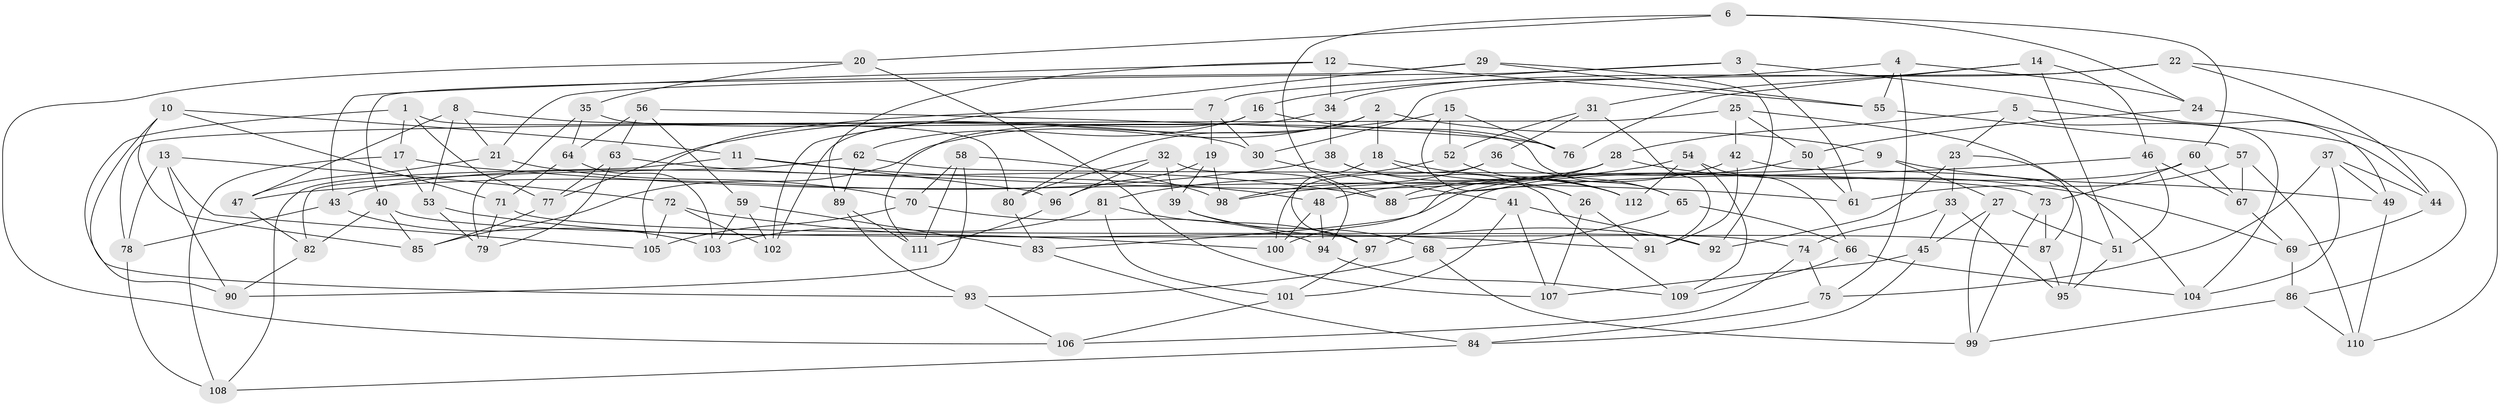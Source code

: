 // Generated by graph-tools (version 1.1) at 2025/02/03/09/25 03:02:55]
// undirected, 112 vertices, 224 edges
graph export_dot {
graph [start="1"]
  node [color=gray90,style=filled];
  1;
  2;
  3;
  4;
  5;
  6;
  7;
  8;
  9;
  10;
  11;
  12;
  13;
  14;
  15;
  16;
  17;
  18;
  19;
  20;
  21;
  22;
  23;
  24;
  25;
  26;
  27;
  28;
  29;
  30;
  31;
  32;
  33;
  34;
  35;
  36;
  37;
  38;
  39;
  40;
  41;
  42;
  43;
  44;
  45;
  46;
  47;
  48;
  49;
  50;
  51;
  52;
  53;
  54;
  55;
  56;
  57;
  58;
  59;
  60;
  61;
  62;
  63;
  64;
  65;
  66;
  67;
  68;
  69;
  70;
  71;
  72;
  73;
  74;
  75;
  76;
  77;
  78;
  79;
  80;
  81;
  82;
  83;
  84;
  85;
  86;
  87;
  88;
  89;
  90;
  91;
  92;
  93;
  94;
  95;
  96;
  97;
  98;
  99;
  100;
  101;
  102;
  103;
  104;
  105;
  106;
  107;
  108;
  109;
  110;
  111;
  112;
  1 -- 77;
  1 -- 90;
  1 -- 17;
  1 -- 80;
  2 -- 18;
  2 -- 80;
  2 -- 85;
  2 -- 9;
  3 -- 49;
  3 -- 7;
  3 -- 21;
  3 -- 61;
  4 -- 75;
  4 -- 55;
  4 -- 16;
  4 -- 24;
  5 -- 28;
  5 -- 104;
  5 -- 23;
  5 -- 44;
  6 -- 88;
  6 -- 60;
  6 -- 20;
  6 -- 24;
  7 -- 105;
  7 -- 19;
  7 -- 30;
  8 -- 47;
  8 -- 53;
  8 -- 21;
  8 -- 30;
  9 -- 49;
  9 -- 27;
  9 -- 83;
  10 -- 71;
  10 -- 93;
  10 -- 85;
  10 -- 11;
  11 -- 108;
  11 -- 96;
  11 -- 48;
  12 -- 55;
  12 -- 89;
  12 -- 34;
  12 -- 43;
  13 -- 72;
  13 -- 90;
  13 -- 105;
  13 -- 78;
  14 -- 46;
  14 -- 51;
  14 -- 31;
  14 -- 76;
  15 -- 26;
  15 -- 77;
  15 -- 52;
  15 -- 76;
  16 -- 76;
  16 -- 62;
  16 -- 102;
  17 -- 61;
  17 -- 53;
  17 -- 108;
  18 -- 112;
  18 -- 97;
  18 -- 26;
  19 -- 98;
  19 -- 39;
  19 -- 96;
  20 -- 35;
  20 -- 107;
  20 -- 106;
  21 -- 70;
  21 -- 47;
  22 -- 44;
  22 -- 110;
  22 -- 34;
  22 -- 30;
  23 -- 33;
  23 -- 92;
  23 -- 87;
  24 -- 86;
  24 -- 50;
  25 -- 104;
  25 -- 50;
  25 -- 42;
  25 -- 78;
  26 -- 91;
  26 -- 107;
  27 -- 99;
  27 -- 51;
  27 -- 45;
  28 -- 48;
  28 -- 69;
  28 -- 43;
  29 -- 102;
  29 -- 55;
  29 -- 40;
  29 -- 92;
  30 -- 41;
  31 -- 52;
  31 -- 91;
  31 -- 36;
  32 -- 96;
  32 -- 39;
  32 -- 80;
  32 -- 94;
  33 -- 45;
  33 -- 95;
  33 -- 74;
  34 -- 111;
  34 -- 38;
  35 -- 79;
  35 -- 64;
  35 -- 65;
  36 -- 98;
  36 -- 100;
  36 -- 65;
  37 -- 44;
  37 -- 49;
  37 -- 104;
  37 -- 75;
  38 -- 109;
  38 -- 47;
  38 -- 112;
  39 -- 92;
  39 -- 68;
  40 -- 87;
  40 -- 82;
  40 -- 85;
  41 -- 107;
  41 -- 101;
  41 -- 92;
  42 -- 91;
  42 -- 88;
  42 -- 95;
  43 -- 78;
  43 -- 103;
  44 -- 69;
  45 -- 84;
  45 -- 107;
  46 -- 67;
  46 -- 88;
  46 -- 51;
  47 -- 82;
  48 -- 100;
  48 -- 94;
  49 -- 110;
  50 -- 100;
  50 -- 61;
  51 -- 95;
  52 -- 112;
  52 -- 81;
  53 -- 100;
  53 -- 79;
  54 -- 98;
  54 -- 112;
  54 -- 109;
  54 -- 66;
  55 -- 57;
  56 -- 59;
  56 -- 63;
  56 -- 64;
  56 -- 76;
  57 -- 61;
  57 -- 110;
  57 -- 67;
  58 -- 90;
  58 -- 70;
  58 -- 111;
  58 -- 98;
  59 -- 103;
  59 -- 83;
  59 -- 102;
  60 -- 67;
  60 -- 73;
  60 -- 97;
  62 -- 73;
  62 -- 89;
  62 -- 82;
  63 -- 77;
  63 -- 79;
  63 -- 88;
  64 -- 71;
  64 -- 103;
  65 -- 66;
  65 -- 68;
  66 -- 104;
  66 -- 109;
  67 -- 69;
  68 -- 99;
  68 -- 93;
  69 -- 86;
  70 -- 105;
  70 -- 94;
  71 -- 79;
  71 -- 74;
  72 -- 105;
  72 -- 91;
  72 -- 102;
  73 -- 99;
  73 -- 87;
  74 -- 75;
  74 -- 106;
  75 -- 84;
  77 -- 85;
  78 -- 108;
  80 -- 83;
  81 -- 97;
  81 -- 103;
  81 -- 101;
  82 -- 90;
  83 -- 84;
  84 -- 108;
  86 -- 99;
  86 -- 110;
  87 -- 95;
  89 -- 111;
  89 -- 93;
  93 -- 106;
  94 -- 109;
  96 -- 111;
  97 -- 101;
  101 -- 106;
}
